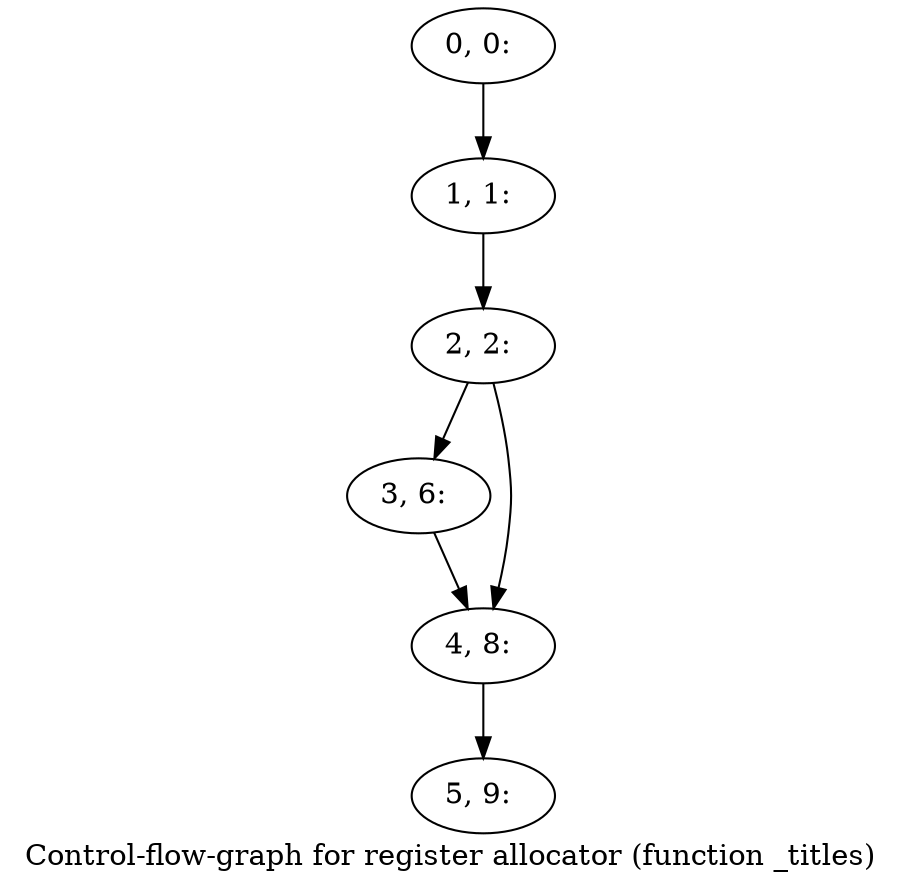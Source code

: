 digraph G {
graph [label="Control-flow-graph for register allocator (function _titles)"]
0[label="0, 0: "];
1[label="1, 1: "];
2[label="2, 2: "];
3[label="3, 6: "];
4[label="4, 8: "];
5[label="5, 9: "];
0->1 ;
1->2 ;
2->3 ;
2->4 ;
3->4 ;
4->5 ;
}

